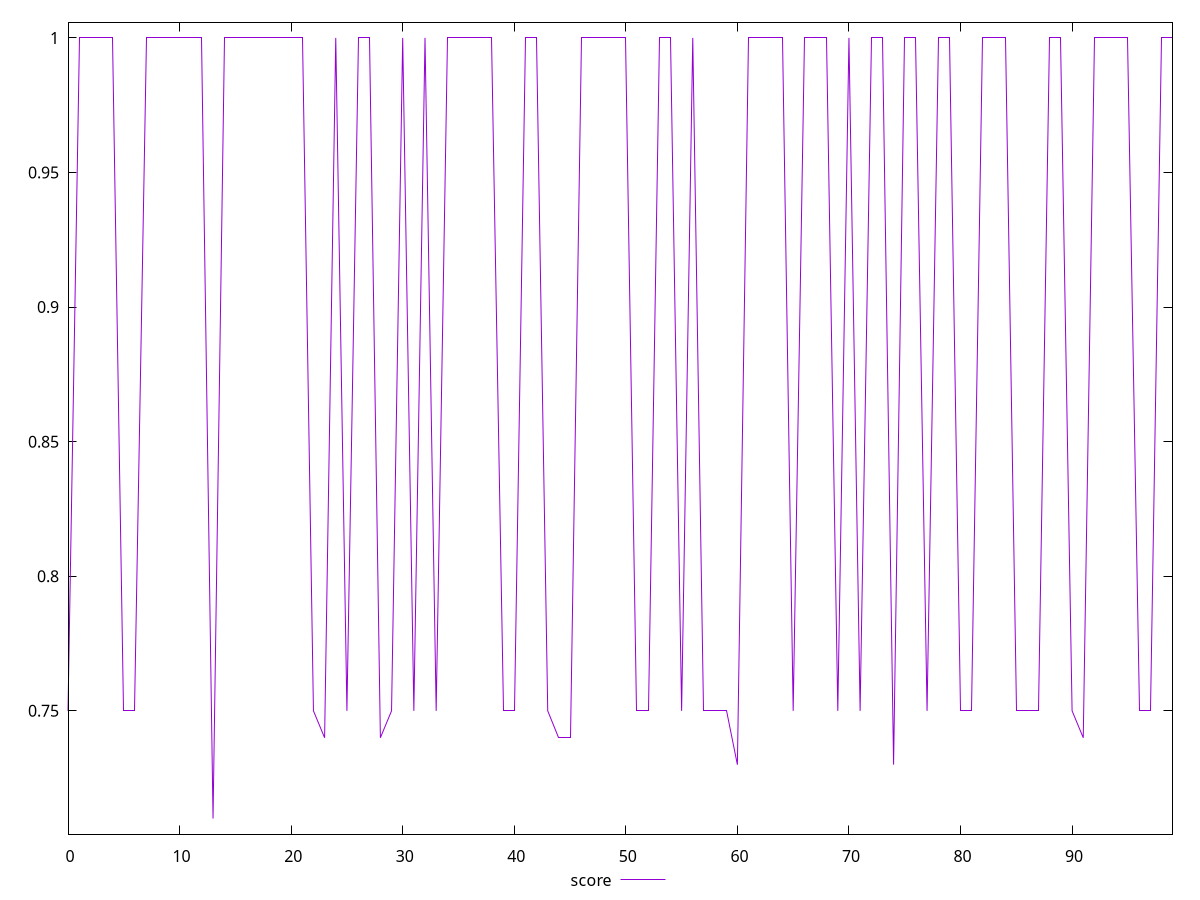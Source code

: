 reset

$score <<EOF
0 0.75
1 1
2 1
3 1
4 1
5 0.75
6 0.75
7 1
8 1
9 1
10 1
11 1
12 1
13 0.71
14 1
15 1
16 1
17 1
18 1
19 1
20 1
21 1
22 0.75
23 0.74
24 1
25 0.75
26 1
27 1
28 0.74
29 0.75
30 1
31 0.75
32 1
33 0.75
34 1
35 1
36 1
37 1
38 1
39 0.75
40 0.75
41 1
42 1
43 0.75
44 0.74
45 0.74
46 1
47 1
48 1
49 1
50 1
51 0.75
52 0.75
53 1
54 1
55 0.75
56 1
57 0.75
58 0.75
59 0.75
60 0.73
61 1
62 1
63 1
64 1
65 0.75
66 1
67 1
68 1
69 0.75
70 1
71 0.75
72 1
73 1
74 0.73
75 1
76 1
77 0.75
78 1
79 1
80 0.75
81 0.75
82 1
83 1
84 1
85 0.75
86 0.75
87 0.75
88 1
89 1
90 0.75
91 0.74
92 1
93 1
94 1
95 1
96 0.75
97 0.75
98 1
99 1
EOF

set key outside below
set xrange [0:99]
set yrange [0.7041999999999999:1.0058]
set trange [0.7041999999999999:1.0058]
set terminal svg size 640, 500 enhanced background rgb 'white'
set output "reports/report_00027_2021-02-24T12-40-31.850Z/uses-rel-preconnect/samples/agenda/score/values.svg"

plot $score title "score" with line

reset
